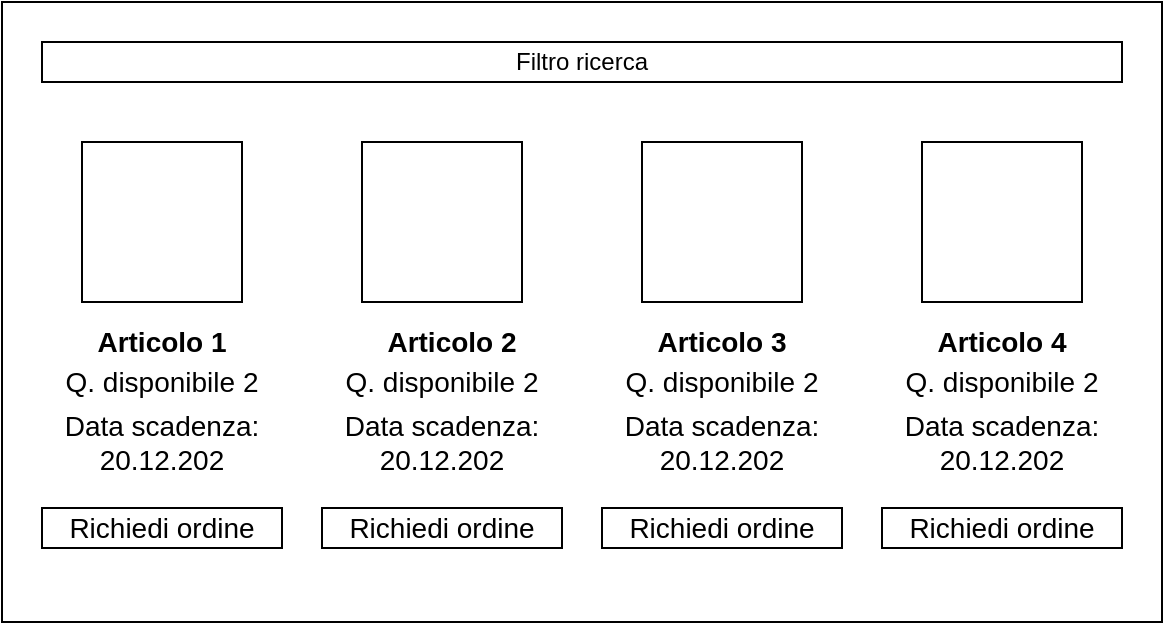 <mxfile version="12.5.8" type="device"><diagram id="NVMzMyRyXFRlHVQsZDVH" name="Page-1"><mxGraphModel dx="942" dy="643" grid="1" gridSize="10" guides="1" tooltips="1" connect="1" arrows="1" fold="1" page="1" pageScale="1" pageWidth="1169" pageHeight="827" math="0" shadow="0"><root><mxCell id="0"/><mxCell id="1" parent="0"/><mxCell id="h5-hECaN4eYWG1DIf5dO-1" value="" style="rounded=0;whiteSpace=wrap;html=1;" parent="1" vertex="1"><mxGeometry x="80" y="150" width="580" height="310" as="geometry"/></mxCell><mxCell id="h5-hECaN4eYWG1DIf5dO-43" value="" style="whiteSpace=wrap;html=1;aspect=fixed;fontSize=14;" parent="1" vertex="1"><mxGeometry x="120" y="220" width="80" height="80" as="geometry"/></mxCell><mxCell id="h5-hECaN4eYWG1DIf5dO-44" value="" style="whiteSpace=wrap;html=1;aspect=fixed;fontSize=14;" parent="1" vertex="1"><mxGeometry x="260" y="220" width="80" height="80" as="geometry"/></mxCell><mxCell id="h5-hECaN4eYWG1DIf5dO-45" value="" style="whiteSpace=wrap;html=1;aspect=fixed;fontSize=14;" parent="1" vertex="1"><mxGeometry x="400" y="220" width="80" height="80" as="geometry"/></mxCell><mxCell id="h5-hECaN4eYWG1DIf5dO-46" value="" style="whiteSpace=wrap;html=1;aspect=fixed;fontSize=14;" parent="1" vertex="1"><mxGeometry x="540" y="220" width="80" height="80" as="geometry"/></mxCell><mxCell id="h5-hECaN4eYWG1DIf5dO-47" value="Articolo 1" style="text;html=1;strokeColor=none;fillColor=none;align=center;verticalAlign=middle;whiteSpace=wrap;rounded=0;fontSize=14;fontStyle=1" parent="1" vertex="1"><mxGeometry x="115" y="310" width="90" height="20" as="geometry"/></mxCell><mxCell id="h5-hECaN4eYWG1DIf5dO-52" value="Q. disponibile 2" style="text;html=1;strokeColor=none;fillColor=none;align=center;verticalAlign=middle;whiteSpace=wrap;rounded=0;fontSize=14;" parent="1" vertex="1"><mxGeometry x="100" y="330" width="120" height="20" as="geometry"/></mxCell><mxCell id="h5-hECaN4eYWG1DIf5dO-53" value="Q. disponibile 2" style="text;html=1;strokeColor=none;fillColor=none;align=center;verticalAlign=middle;whiteSpace=wrap;rounded=0;fontSize=14;" parent="1" vertex="1"><mxGeometry x="240" y="330" width="120" height="20" as="geometry"/></mxCell><mxCell id="h5-hECaN4eYWG1DIf5dO-54" value="Q. disponibile 2" style="text;html=1;strokeColor=none;fillColor=none;align=center;verticalAlign=middle;whiteSpace=wrap;rounded=0;fontSize=14;" parent="1" vertex="1"><mxGeometry x="380" y="330" width="120" height="20" as="geometry"/></mxCell><mxCell id="h5-hECaN4eYWG1DIf5dO-55" value="Q. disponibile 2" style="text;html=1;strokeColor=none;fillColor=none;align=center;verticalAlign=middle;whiteSpace=wrap;rounded=0;fontSize=14;" parent="1" vertex="1"><mxGeometry x="520" y="330" width="120" height="20" as="geometry"/></mxCell><mxCell id="h5-hECaN4eYWG1DIf5dO-56" value="Data scadenza:&lt;br&gt;20.12.202" style="text;html=1;strokeColor=none;fillColor=none;align=center;verticalAlign=middle;whiteSpace=wrap;rounded=0;fontSize=14;" parent="1" vertex="1"><mxGeometry x="100" y="360" width="120" height="20" as="geometry"/></mxCell><mxCell id="h5-hECaN4eYWG1DIf5dO-57" value="Data scadenza:&lt;br&gt;20.12.202" style="text;html=1;strokeColor=none;fillColor=none;align=center;verticalAlign=middle;whiteSpace=wrap;rounded=0;fontSize=14;" parent="1" vertex="1"><mxGeometry x="240" y="360" width="120" height="20" as="geometry"/></mxCell><mxCell id="h5-hECaN4eYWG1DIf5dO-58" value="Data scadenza:&lt;br&gt;20.12.202" style="text;html=1;strokeColor=none;fillColor=none;align=center;verticalAlign=middle;whiteSpace=wrap;rounded=0;fontSize=14;" parent="1" vertex="1"><mxGeometry x="380" y="360" width="120" height="20" as="geometry"/></mxCell><mxCell id="h5-hECaN4eYWG1DIf5dO-59" value="Data scadenza:&lt;br&gt;20.12.202" style="text;html=1;strokeColor=none;fillColor=none;align=center;verticalAlign=middle;whiteSpace=wrap;rounded=0;fontSize=14;" parent="1" vertex="1"><mxGeometry x="520" y="360" width="120" height="20" as="geometry"/></mxCell><mxCell id="h5-hECaN4eYWG1DIf5dO-60" value="Articolo 2" style="text;html=1;strokeColor=none;fillColor=none;align=center;verticalAlign=middle;whiteSpace=wrap;rounded=0;fontSize=14;fontStyle=1" parent="1" vertex="1"><mxGeometry x="260" y="310" width="90" height="20" as="geometry"/></mxCell><mxCell id="h5-hECaN4eYWG1DIf5dO-61" value="Articolo 3" style="text;html=1;strokeColor=none;fillColor=none;align=center;verticalAlign=middle;whiteSpace=wrap;rounded=0;fontSize=14;fontStyle=1" parent="1" vertex="1"><mxGeometry x="395" y="310" width="90" height="20" as="geometry"/></mxCell><mxCell id="h5-hECaN4eYWG1DIf5dO-62" value="Articolo 4" style="text;html=1;strokeColor=none;fillColor=none;align=center;verticalAlign=middle;whiteSpace=wrap;rounded=0;fontSize=14;fontStyle=1" parent="1" vertex="1"><mxGeometry x="535" y="310" width="90" height="20" as="geometry"/></mxCell><mxCell id="h5-hECaN4eYWG1DIf5dO-63" value="Richiedi ordine" style="rounded=0;whiteSpace=wrap;html=1;fontSize=14;" parent="1" vertex="1"><mxGeometry x="100" y="403" width="120" height="20" as="geometry"/></mxCell><mxCell id="h5-hECaN4eYWG1DIf5dO-64" value="Richiedi ordine" style="rounded=0;whiteSpace=wrap;html=1;fontSize=14;" parent="1" vertex="1"><mxGeometry x="240" y="403" width="120" height="20" as="geometry"/></mxCell><mxCell id="h5-hECaN4eYWG1DIf5dO-65" value="Richiedi ordine" style="rounded=0;whiteSpace=wrap;html=1;fontSize=14;" parent="1" vertex="1"><mxGeometry x="380" y="403" width="120" height="20" as="geometry"/></mxCell><mxCell id="h5-hECaN4eYWG1DIf5dO-66" value="Richiedi ordine" style="rounded=0;whiteSpace=wrap;html=1;fontSize=14;" parent="1" vertex="1"><mxGeometry x="520" y="403" width="120" height="20" as="geometry"/></mxCell><mxCell id="AlFuZgFYd2hvueQKsJ_e-1" value="Filtro ricerca" style="rounded=0;whiteSpace=wrap;html=1;" vertex="1" parent="1"><mxGeometry x="100" y="170" width="540" height="20" as="geometry"/></mxCell></root></mxGraphModel></diagram></mxfile>